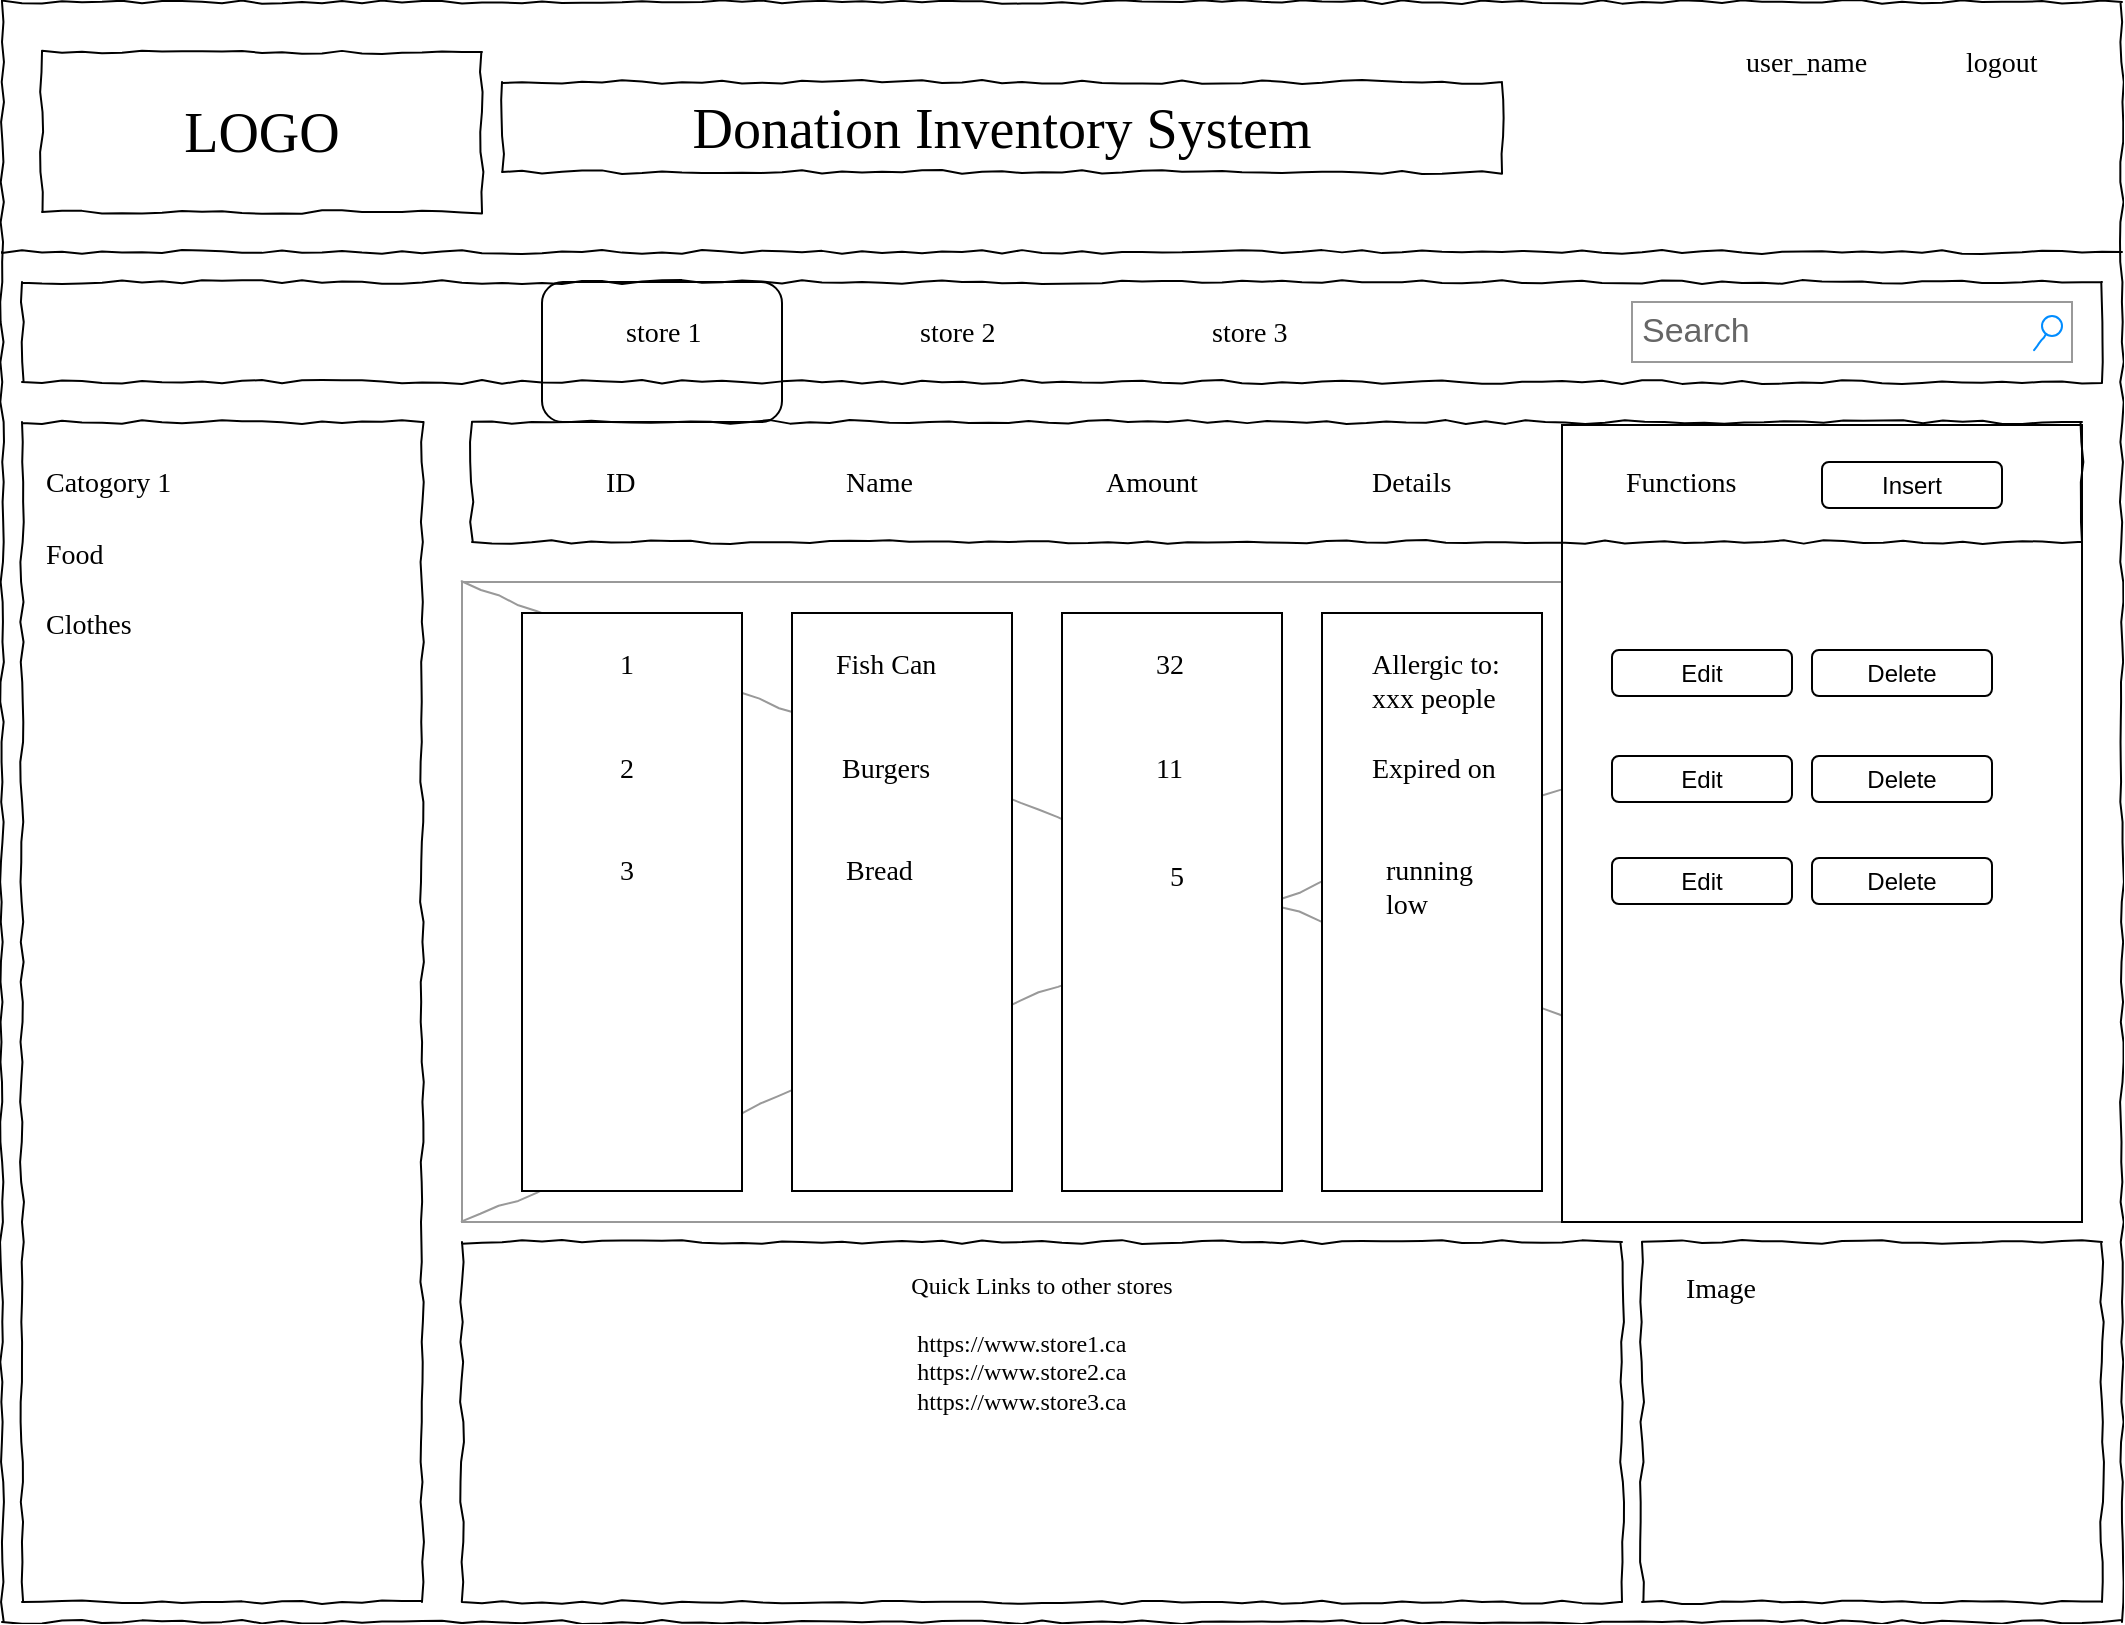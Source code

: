 <mxfile version="26.0.6">
  <diagram name="Page-1" id="03018318-947c-dd8e-b7a3-06fadd420f32">
    <mxGraphModel dx="2150" dy="870" grid="1" gridSize="10" guides="1" tooltips="1" connect="1" arrows="1" fold="1" page="1" pageScale="1" pageWidth="1100" pageHeight="850" background="#ffffff" math="0" shadow="0">
      <root>
        <mxCell id="0" />
        <mxCell id="1" parent="0" />
        <mxCell id="64Sx76mZ9PO7vx6h0YjJ-33" value="" style="rounded=1;whiteSpace=wrap;html=1;" vertex="1" parent="1">
          <mxGeometry x="290" y="160" width="120" height="70" as="geometry" />
        </mxCell>
        <mxCell id="677b7b8949515195-16" value="" style="verticalLabelPosition=bottom;shadow=0;dashed=0;align=center;html=1;verticalAlign=top;strokeWidth=1;shape=mxgraph.mockup.graphics.simpleIcon;strokeColor=#999999;rounded=0;labelBackgroundColor=none;fontFamily=Verdana;fontSize=14;fontColor=#000000;comic=1;" parent="1" vertex="1">
          <mxGeometry x="250" y="310" width="810" height="320" as="geometry" />
        </mxCell>
        <mxCell id="64Sx76mZ9PO7vx6h0YjJ-30" value="" style="rounded=0;whiteSpace=wrap;html=1;" vertex="1" parent="1">
          <mxGeometry x="800" y="231.5" width="260" height="398.5" as="geometry" />
        </mxCell>
        <mxCell id="677b7b8949515195-1" value="" style="whiteSpace=wrap;html=1;rounded=0;shadow=0;labelBackgroundColor=none;strokeColor=#000000;strokeWidth=1;fillColor=none;fontFamily=Verdana;fontSize=12;fontColor=#000000;align=center;comic=1;" parent="1" vertex="1">
          <mxGeometry x="20" y="20" width="1060" height="810" as="geometry" />
        </mxCell>
        <mxCell id="677b7b8949515195-2" value="LOGO" style="whiteSpace=wrap;html=1;rounded=0;shadow=0;labelBackgroundColor=none;strokeWidth=1;fontFamily=Verdana;fontSize=28;align=center;comic=1;" parent="1" vertex="1">
          <mxGeometry x="40" y="45" width="220" height="80" as="geometry" />
        </mxCell>
        <mxCell id="677b7b8949515195-3" value="Search" style="strokeWidth=1;shadow=0;dashed=0;align=center;html=1;shape=mxgraph.mockup.forms.searchBox;strokeColor=#999999;mainText=;strokeColor2=#008cff;fontColor=#666666;fontSize=17;align=left;spacingLeft=3;rounded=0;labelBackgroundColor=none;comic=1;" parent="1" vertex="1">
          <mxGeometry x="835" y="170" width="220" height="30" as="geometry" />
        </mxCell>
        <mxCell id="677b7b8949515195-6" value="user_name" style="text;html=1;points=[];align=left;verticalAlign=top;spacingTop=-4;fontSize=14;fontFamily=Verdana" parent="1" vertex="1">
          <mxGeometry x="890" y="40" width="60" height="20" as="geometry" />
        </mxCell>
        <mxCell id="677b7b8949515195-7" value="logout" style="text;html=1;points=[];align=left;verticalAlign=top;spacingTop=-4;fontSize=14;fontFamily=Verdana" parent="1" vertex="1">
          <mxGeometry x="1000" y="40" width="60" height="20" as="geometry" />
        </mxCell>
        <mxCell id="677b7b8949515195-8" value="" style="whiteSpace=wrap;html=1;rounded=0;shadow=0;labelBackgroundColor=none;strokeWidth=1;fillColor=none;fontFamily=Verdana;fontSize=12;align=center;comic=1;" parent="1" vertex="1">
          <mxGeometry x="30" y="230" width="200" height="590" as="geometry" />
        </mxCell>
        <mxCell id="677b7b8949515195-9" value="" style="line;strokeWidth=1;html=1;rounded=0;shadow=0;labelBackgroundColor=none;fillColor=none;fontFamily=Verdana;fontSize=14;fontColor=#000000;align=center;comic=1;" parent="1" vertex="1">
          <mxGeometry x="20" y="140" width="1060" height="10" as="geometry" />
        </mxCell>
        <mxCell id="677b7b8949515195-10" value="" style="whiteSpace=wrap;html=1;rounded=0;shadow=0;labelBackgroundColor=none;strokeWidth=1;fillColor=none;fontFamily=Verdana;fontSize=12;align=center;comic=1;" parent="1" vertex="1">
          <mxGeometry x="30" y="160" width="1040" height="50" as="geometry" />
        </mxCell>
        <mxCell id="677b7b8949515195-11" value="store 1" style="text;html=1;points=[];align=left;verticalAlign=top;spacingTop=-4;fontSize=14;fontFamily=Verdana" parent="1" vertex="1">
          <mxGeometry x="330" y="175" width="60" height="20" as="geometry" />
        </mxCell>
        <mxCell id="677b7b8949515195-12" value="store 2" style="text;html=1;points=[];align=left;verticalAlign=top;spacingTop=-4;fontSize=14;fontFamily=Verdana" parent="1" vertex="1">
          <mxGeometry x="477" y="175" width="60" height="20" as="geometry" />
        </mxCell>
        <mxCell id="677b7b8949515195-13" value="store 3" style="text;html=1;points=[];align=left;verticalAlign=top;spacingTop=-4;fontSize=14;fontFamily=Verdana" parent="1" vertex="1">
          <mxGeometry x="623" y="175" width="60" height="20" as="geometry" />
        </mxCell>
        <mxCell id="677b7b8949515195-15" value="&lt;div style=&quot;text-align: justify&quot;&gt;Quick Links to other stores&lt;/div&gt;&lt;div style=&quot;text-align: justify&quot;&gt;&lt;br&gt;&lt;/div&gt;&lt;div style=&quot;text-align: justify&quot;&gt;&amp;nbsp;https://www.store1.ca&lt;/div&gt;&lt;div style=&quot;text-align: justify&quot;&gt;&amp;nbsp;https://www.store2.ca&lt;/div&gt;&lt;div style=&quot;text-align: justify&quot;&gt;&amp;nbsp;https://www.store3.ca&lt;/div&gt;" style="whiteSpace=wrap;html=1;rounded=0;shadow=0;labelBackgroundColor=none;strokeWidth=1;fillColor=none;fontFamily=Verdana;fontSize=12;align=center;verticalAlign=top;spacing=10;comic=1;" parent="1" vertex="1">
          <mxGeometry x="250" y="640" width="580" height="180" as="geometry" />
        </mxCell>
        <mxCell id="677b7b8949515195-26" value="" style="whiteSpace=wrap;html=1;rounded=0;shadow=0;labelBackgroundColor=none;strokeWidth=1;fillColor=none;fontFamily=Verdana;fontSize=12;align=center;comic=1;" parent="1" vertex="1">
          <mxGeometry x="840" y="640" width="230" height="180" as="geometry" />
        </mxCell>
        <mxCell id="677b7b8949515195-27" value="Catogory 1" style="text;html=1;points=[];align=left;verticalAlign=top;spacingTop=-4;fontSize=14;fontFamily=Verdana" parent="1" vertex="1">
          <mxGeometry x="40" y="250" width="170" height="20" as="geometry" />
        </mxCell>
        <mxCell id="677b7b8949515195-28" value="Food" style="text;html=1;points=[];align=left;verticalAlign=top;spacingTop=-4;fontSize=14;fontFamily=Verdana" parent="1" vertex="1">
          <mxGeometry x="40" y="286" width="170" height="20" as="geometry" />
        </mxCell>
        <mxCell id="677b7b8949515195-29" value="Clothes" style="text;html=1;points=[];align=left;verticalAlign=top;spacingTop=-4;fontSize=14;fontFamily=Verdana" parent="1" vertex="1">
          <mxGeometry x="40" y="321" width="170" height="20" as="geometry" />
        </mxCell>
        <mxCell id="677b7b8949515195-42" value="Image" style="text;html=1;points=[];align=left;verticalAlign=top;spacingTop=-4;fontSize=14;fontFamily=Verdana" parent="1" vertex="1">
          <mxGeometry x="860" y="653" width="170" height="20" as="geometry" />
        </mxCell>
        <mxCell id="rtOsZKa-tV6IZ9770mKu-1" value="Donation Inventory System" style="whiteSpace=wrap;html=1;rounded=0;shadow=0;labelBackgroundColor=none;strokeWidth=1;fontFamily=Verdana;fontSize=28;align=center;comic=1;" parent="1" vertex="1">
          <mxGeometry x="270" y="60" width="500" height="45" as="geometry" />
        </mxCell>
        <mxCell id="64Sx76mZ9PO7vx6h0YjJ-1" value="" style="whiteSpace=wrap;html=1;rounded=0;shadow=0;labelBackgroundColor=none;strokeWidth=1;fillColor=none;fontFamily=Verdana;fontSize=12;align=center;comic=1;" vertex="1" parent="1">
          <mxGeometry x="255" y="230" width="805" height="60" as="geometry" />
        </mxCell>
        <mxCell id="64Sx76mZ9PO7vx6h0YjJ-2" value="ID" style="text;html=1;points=[];align=left;verticalAlign=top;spacingTop=-4;fontSize=14;fontFamily=Verdana" vertex="1" parent="1">
          <mxGeometry x="320" y="250" width="30" height="20" as="geometry" />
        </mxCell>
        <mxCell id="64Sx76mZ9PO7vx6h0YjJ-3" value="Name" style="text;html=1;points=[];align=left;verticalAlign=top;spacingTop=-4;fontSize=14;fontFamily=Verdana" vertex="1" parent="1">
          <mxGeometry x="440" y="250" width="60" height="20" as="geometry" />
        </mxCell>
        <mxCell id="64Sx76mZ9PO7vx6h0YjJ-4" value="Amount" style="text;html=1;points=[];align=left;verticalAlign=top;spacingTop=-4;fontSize=14;fontFamily=Verdana" vertex="1" parent="1">
          <mxGeometry x="570" y="250" width="60" height="20" as="geometry" />
        </mxCell>
        <mxCell id="64Sx76mZ9PO7vx6h0YjJ-5" value="Details" style="text;html=1;points=[];align=left;verticalAlign=top;spacingTop=-4;fontSize=14;fontFamily=Verdana" vertex="1" parent="1">
          <mxGeometry x="702.5" y="250" width="60" height="20" as="geometry" />
        </mxCell>
        <mxCell id="64Sx76mZ9PO7vx6h0YjJ-6" value="Functions" style="text;html=1;points=[];align=left;verticalAlign=top;spacingTop=-4;fontSize=14;fontFamily=Verdana" vertex="1" parent="1">
          <mxGeometry x="830" y="250" width="60" height="20" as="geometry" />
        </mxCell>
        <mxCell id="64Sx76mZ9PO7vx6h0YjJ-7" value="Edit" style="rounded=1;whiteSpace=wrap;html=1;" vertex="1" parent="1">
          <mxGeometry x="825" y="344" width="90" height="23" as="geometry" />
        </mxCell>
        <mxCell id="64Sx76mZ9PO7vx6h0YjJ-8" value="Delete" style="rounded=1;whiteSpace=wrap;html=1;" vertex="1" parent="1">
          <mxGeometry x="925" y="344" width="90" height="23" as="geometry" />
        </mxCell>
        <mxCell id="64Sx76mZ9PO7vx6h0YjJ-9" value="Insert" style="rounded=1;whiteSpace=wrap;html=1;" vertex="1" parent="1">
          <mxGeometry x="930" y="250" width="90" height="23" as="geometry" />
        </mxCell>
        <mxCell id="64Sx76mZ9PO7vx6h0YjJ-10" value="" style="rounded=0;whiteSpace=wrap;html=1;" vertex="1" parent="1">
          <mxGeometry x="280" y="325.5" width="110" height="289" as="geometry" />
        </mxCell>
        <mxCell id="64Sx76mZ9PO7vx6h0YjJ-11" value="" style="rounded=0;whiteSpace=wrap;html=1;" vertex="1" parent="1">
          <mxGeometry x="415" y="325.5" width="110" height="289" as="geometry" />
        </mxCell>
        <mxCell id="64Sx76mZ9PO7vx6h0YjJ-12" value="" style="rounded=0;whiteSpace=wrap;html=1;" vertex="1" parent="1">
          <mxGeometry x="550" y="325.5" width="110" height="289" as="geometry" />
        </mxCell>
        <mxCell id="64Sx76mZ9PO7vx6h0YjJ-13" value="" style="rounded=0;whiteSpace=wrap;html=1;" vertex="1" parent="1">
          <mxGeometry x="680" y="325.5" width="110" height="289" as="geometry" />
        </mxCell>
        <mxCell id="64Sx76mZ9PO7vx6h0YjJ-14" value="Edit" style="rounded=1;whiteSpace=wrap;html=1;" vertex="1" parent="1">
          <mxGeometry x="825" y="397" width="90" height="23" as="geometry" />
        </mxCell>
        <mxCell id="64Sx76mZ9PO7vx6h0YjJ-15" value="Delete" style="rounded=1;whiteSpace=wrap;html=1;" vertex="1" parent="1">
          <mxGeometry x="925" y="397" width="90" height="23" as="geometry" />
        </mxCell>
        <mxCell id="64Sx76mZ9PO7vx6h0YjJ-16" value="Edit" style="rounded=1;whiteSpace=wrap;html=1;" vertex="1" parent="1">
          <mxGeometry x="825" y="448" width="90" height="23" as="geometry" />
        </mxCell>
        <mxCell id="64Sx76mZ9PO7vx6h0YjJ-17" value="Delete" style="rounded=1;whiteSpace=wrap;html=1;" vertex="1" parent="1">
          <mxGeometry x="925" y="448" width="90" height="23" as="geometry" />
        </mxCell>
        <mxCell id="64Sx76mZ9PO7vx6h0YjJ-18" value="1" style="text;html=1;points=[];align=left;verticalAlign=top;spacingTop=-4;fontSize=14;fontFamily=Verdana" vertex="1" parent="1">
          <mxGeometry x="327" y="341" width="10" height="20" as="geometry" />
        </mxCell>
        <mxCell id="64Sx76mZ9PO7vx6h0YjJ-19" value="2" style="text;html=1;points=[];align=left;verticalAlign=top;spacingTop=-4;fontSize=14;fontFamily=Verdana" vertex="1" parent="1">
          <mxGeometry x="327" y="393" width="13" height="20" as="geometry" />
        </mxCell>
        <mxCell id="64Sx76mZ9PO7vx6h0YjJ-20" value="3" style="text;html=1;points=[];align=left;verticalAlign=top;spacingTop=-4;fontSize=14;fontFamily=Verdana" vertex="1" parent="1">
          <mxGeometry x="327" y="444" width="10" height="20" as="geometry" />
        </mxCell>
        <mxCell id="64Sx76mZ9PO7vx6h0YjJ-21" value="Fish Can" style="text;html=1;points=[];align=left;verticalAlign=top;spacingTop=-4;fontSize=14;fontFamily=Verdana" vertex="1" parent="1">
          <mxGeometry x="435" y="341" width="65" height="20" as="geometry" />
        </mxCell>
        <mxCell id="64Sx76mZ9PO7vx6h0YjJ-22" value="Burgers" style="text;html=1;points=[];align=left;verticalAlign=top;spacingTop=-4;fontSize=14;fontFamily=Verdana" vertex="1" parent="1">
          <mxGeometry x="437.5" y="393" width="65" height="20" as="geometry" />
        </mxCell>
        <mxCell id="64Sx76mZ9PO7vx6h0YjJ-23" value="Bread" style="text;html=1;points=[];align=left;verticalAlign=top;spacingTop=-4;fontSize=14;fontFamily=Verdana" vertex="1" parent="1">
          <mxGeometry x="440" y="444" width="65" height="20" as="geometry" />
        </mxCell>
        <mxCell id="64Sx76mZ9PO7vx6h0YjJ-24" value="32" style="text;html=1;points=[];align=left;verticalAlign=top;spacingTop=-4;fontSize=14;fontFamily=Verdana" vertex="1" parent="1">
          <mxGeometry x="595" y="341" width="10" height="20" as="geometry" />
        </mxCell>
        <mxCell id="64Sx76mZ9PO7vx6h0YjJ-25" value="11" style="text;html=1;points=[];align=left;verticalAlign=top;spacingTop=-4;fontSize=14;fontFamily=Verdana" vertex="1" parent="1">
          <mxGeometry x="595" y="393" width="15" height="20" as="geometry" />
        </mxCell>
        <mxCell id="64Sx76mZ9PO7vx6h0YjJ-26" value="5" style="text;html=1;points=[];align=left;verticalAlign=top;spacingTop=-4;fontSize=14;fontFamily=Verdana" vertex="1" parent="1">
          <mxGeometry x="602" y="447" width="25" height="20" as="geometry" />
        </mxCell>
        <mxCell id="64Sx76mZ9PO7vx6h0YjJ-27" value="Allergic to:&lt;div&gt;xxx people&lt;/div&gt;" style="text;html=1;points=[];align=left;verticalAlign=top;spacingTop=-4;fontSize=14;fontFamily=Verdana" vertex="1" parent="1">
          <mxGeometry x="702.5" y="341" width="87.5" height="39" as="geometry" />
        </mxCell>
        <mxCell id="64Sx76mZ9PO7vx6h0YjJ-28" value="Expired on" style="text;html=1;points=[];align=left;verticalAlign=top;spacingTop=-4;fontSize=14;fontFamily=Verdana" vertex="1" parent="1">
          <mxGeometry x="702.5" y="393" width="65" height="20" as="geometry" />
        </mxCell>
        <mxCell id="64Sx76mZ9PO7vx6h0YjJ-29" value="running&lt;div&gt;low&lt;/div&gt;" style="text;html=1;points=[];align=left;verticalAlign=top;spacingTop=-4;fontSize=14;fontFamily=Verdana" vertex="1" parent="1">
          <mxGeometry x="710" y="444" width="65" height="20" as="geometry" />
        </mxCell>
      </root>
    </mxGraphModel>
  </diagram>
</mxfile>
